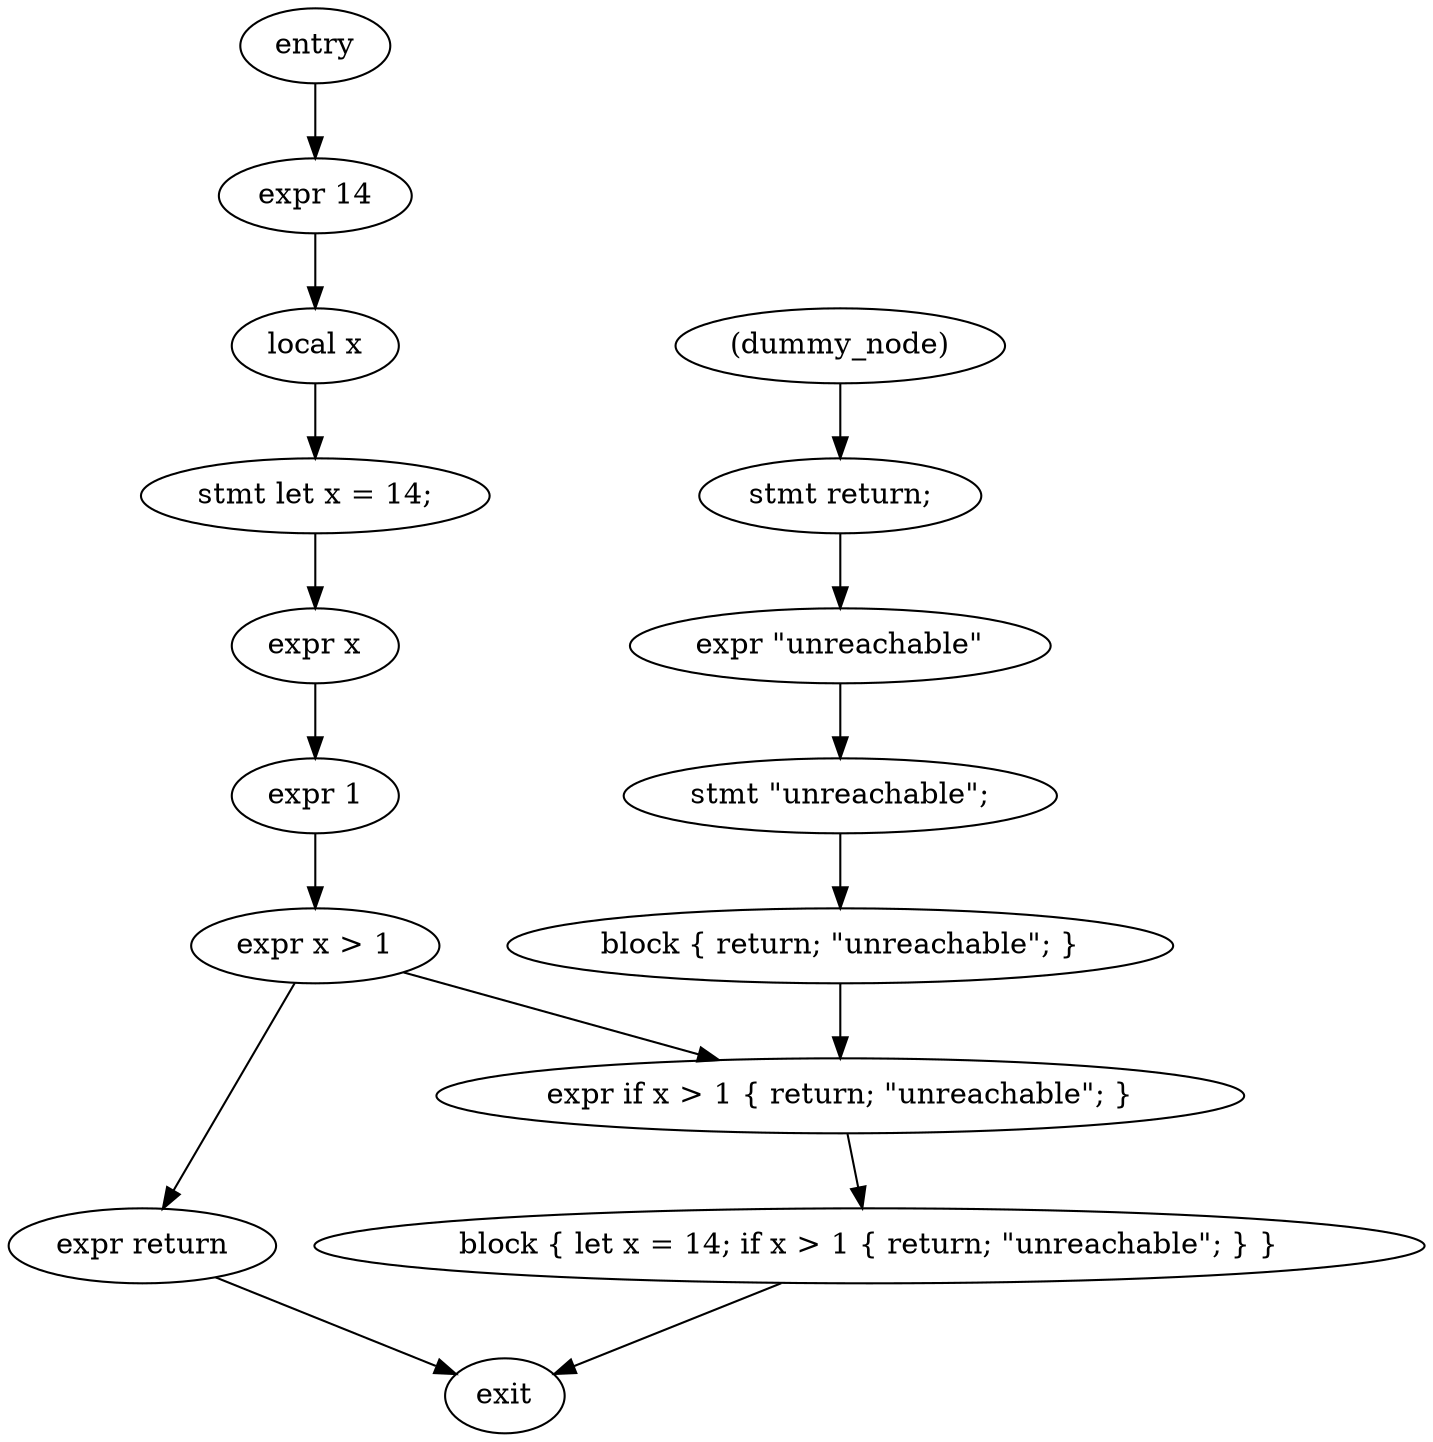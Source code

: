 digraph block {
    N0[label="entry"];
    N1[label="exit"];
    N2[label="expr 14"];
    N3[label="local x"];
    N4[label="stmt let x = 14;"];
    N5[label="expr x"];
    N6[label="expr 1"];
    N7[label="expr x > 1"];
    N8[label="expr return"];
    N9[label="(dummy_node)"];
    N10[label="stmt return;"];
    N11[label="expr \"unreachable\""];
    N12[label="stmt \"unreachable\";"];
    N13[label="block { return; \"unreachable\"; }"];
    N14[label="expr if x > 1 { return; \"unreachable\"; }"];
    N15[label="block { let x = 14; if x > 1 { return; \"unreachable\"; } }"];
    N0 -> N2;
    N2 -> N3;
    N3 -> N4;
    N4 -> N5;
    N5 -> N6;
    N6 -> N7;
    N7 -> N8;
    N8 -> N1;
    N9 -> N10;
    N10 -> N11;
    N11 -> N12;
    N12 -> N13;
    N7 -> N14;
    N13 -> N14;
    N14 -> N15;
    N15 -> N1;
}
